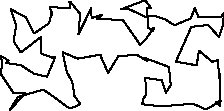 unitsize(0.001cm);
draw((1380,939)--(1115,1052));
draw((1115,1052)--(1187,706));
draw((1187,706)--(1286,525));
draw((1286,525)--(1323,280));
draw((1323,280)--(1429,134));
draw((1429,134)--(1256,61));
draw((1256,61)--(1178,100));
draw((1178,100)--(953,268));
draw((953,268)--(776,392));
draw((776,392)--(327,265));
draw((327,265)--(178,24));
draw((178,24)--(457,334));
draw((457,334)--(241,341));
draw((241,341)--(19,674));
draw((19,674)--(53,857));
draw((53,857)--(22,987));
draw((22,987)--(161,906));
draw((161,906)--(123,862));
draw((123,862)--(376,825));
draw((376,825)--(611,673));
draw((611,673)--(839,620));
draw((839,620)--(984,965));
draw((984,965)--(938,955));
draw((938,955)--(742,1025));
draw((742,1025)--(738,1325));
draw((738,1325)--(378,1048));
draw((378,1048)--(252,1240));
draw((252,1240)--(274,1420));
draw((274,1420)--(298,1513));
draw((298,1513)--(198,1810));
draw((198,1810)--(463,1670));
draw((463,1670)--(611,1384));
draw((611,1384)--(872,1559));
draw((872,1559)--(929,1766));
draw((929,1766)--(928,1700));
draw((928,1700)--(890,1846));
draw((890,1846)--(1251,1832));
draw((1251,1832)--(1234,1946));
draw((1234,1946)--(1247,1945));
draw((1247,1945)--(1424,1728));
draw((1424,1728)--(1393,1368));
draw((1393,1368)--(1621,1830));
draw((1621,1830)--(1625,1651));
draw((1625,1651)--(1807,1711));
draw((1807,1711)--(1724,1642));
draw((1724,1642)--(2178,1619));
draw((2178,1619)--(2482,1183));
draw((2482,1183)--(2586,1286));
draw((2586,1286)--(2721,1482));
draw((2721,1482)--(2716,1432));
draw((2716,1432)--(2628,1479));
draw((2628,1479)--(2597,1830));
draw((2597,1830)--(2678,1825));
draw((2678,1825)--(2573,1969));
draw((2573,1969)--(2139,1806));
draw((2139,1806)--(2290,1810));
draw((2290,1810)--(2576,1676));
draw((2576,1676)--(2728,1698));
draw((2728,1698)--(2945,1622));
draw((2945,1622)--(2961,1605));
draw((2961,1605)--(3085,1528));
draw((3085,1528)--(3373,1646));
draw((3373,1646)--(3447,1830));
draw((3447,1830)--(3510,1671));
draw((3510,1671)--(3911,1673));
draw((3911,1673)--(3955,1743));
draw((3955,1743)--(3950,1558));
draw((3950,1558)--(3874,1318));
draw((3874,1318)--(3683,1533));
draw((3683,1533)--(3384,1498));
draw((3384,1498)--(3113,885));
draw((3113,885)--(3479,821));
draw((3479,821)--(3520,1079));
draw((3520,1079)--(3756,882));
draw((3756,882)--(3822,899));
draw((3822,899)--(3854,923));
draw((3854,923)--(3875,598));
draw((3875,598)--(3888,666));
draw((3888,666)--(3893,102));
draw((3893,102)--(3815,169));
draw((3815,169)--(3913,192));
draw((3913,192)--(3640,43));
draw((3640,43)--(3416,143));
draw((3416,143)--(2848,96));
draw((2848,96)--(2519,135));
draw((2519,135)--(2542,236));
draw((2542,236)--(2588,302));
draw((2588,302)--(2573,599));
draw((2573,599)--(2863,558));
draw((2863,558)--(2936,337));
draw((2936,337)--(3022,474));
draw((3022,474)--(2991,792));
draw((2991,792)--(2574,946));
draw((2574,946)--(2599,901));
draw((2599,901)--(2421,1007));
draw((2421,1007)--(2097,981));
draw((2097,981)--(1917,687));
draw((1917,687)--(1795,962));
draw((1795,962)--(1787,1009));
draw((1787,1009)--(1380,939));

